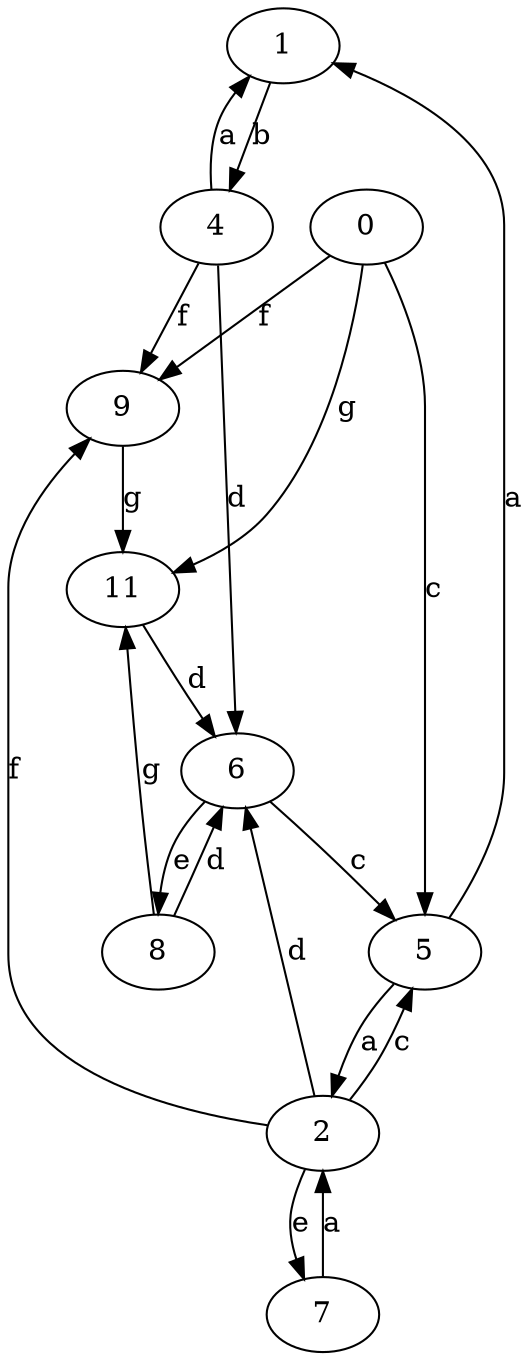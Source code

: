 strict digraph  {
1;
2;
4;
5;
6;
7;
8;
9;
0;
11;
1 -> 4  [label=b];
2 -> 5  [label=c];
2 -> 6  [label=d];
2 -> 7  [label=e];
2 -> 9  [label=f];
4 -> 1  [label=a];
4 -> 6  [label=d];
4 -> 9  [label=f];
5 -> 1  [label=a];
5 -> 2  [label=a];
6 -> 5  [label=c];
6 -> 8  [label=e];
7 -> 2  [label=a];
8 -> 6  [label=d];
8 -> 11  [label=g];
9 -> 11  [label=g];
0 -> 5  [label=c];
0 -> 9  [label=f];
0 -> 11  [label=g];
11 -> 6  [label=d];
}
